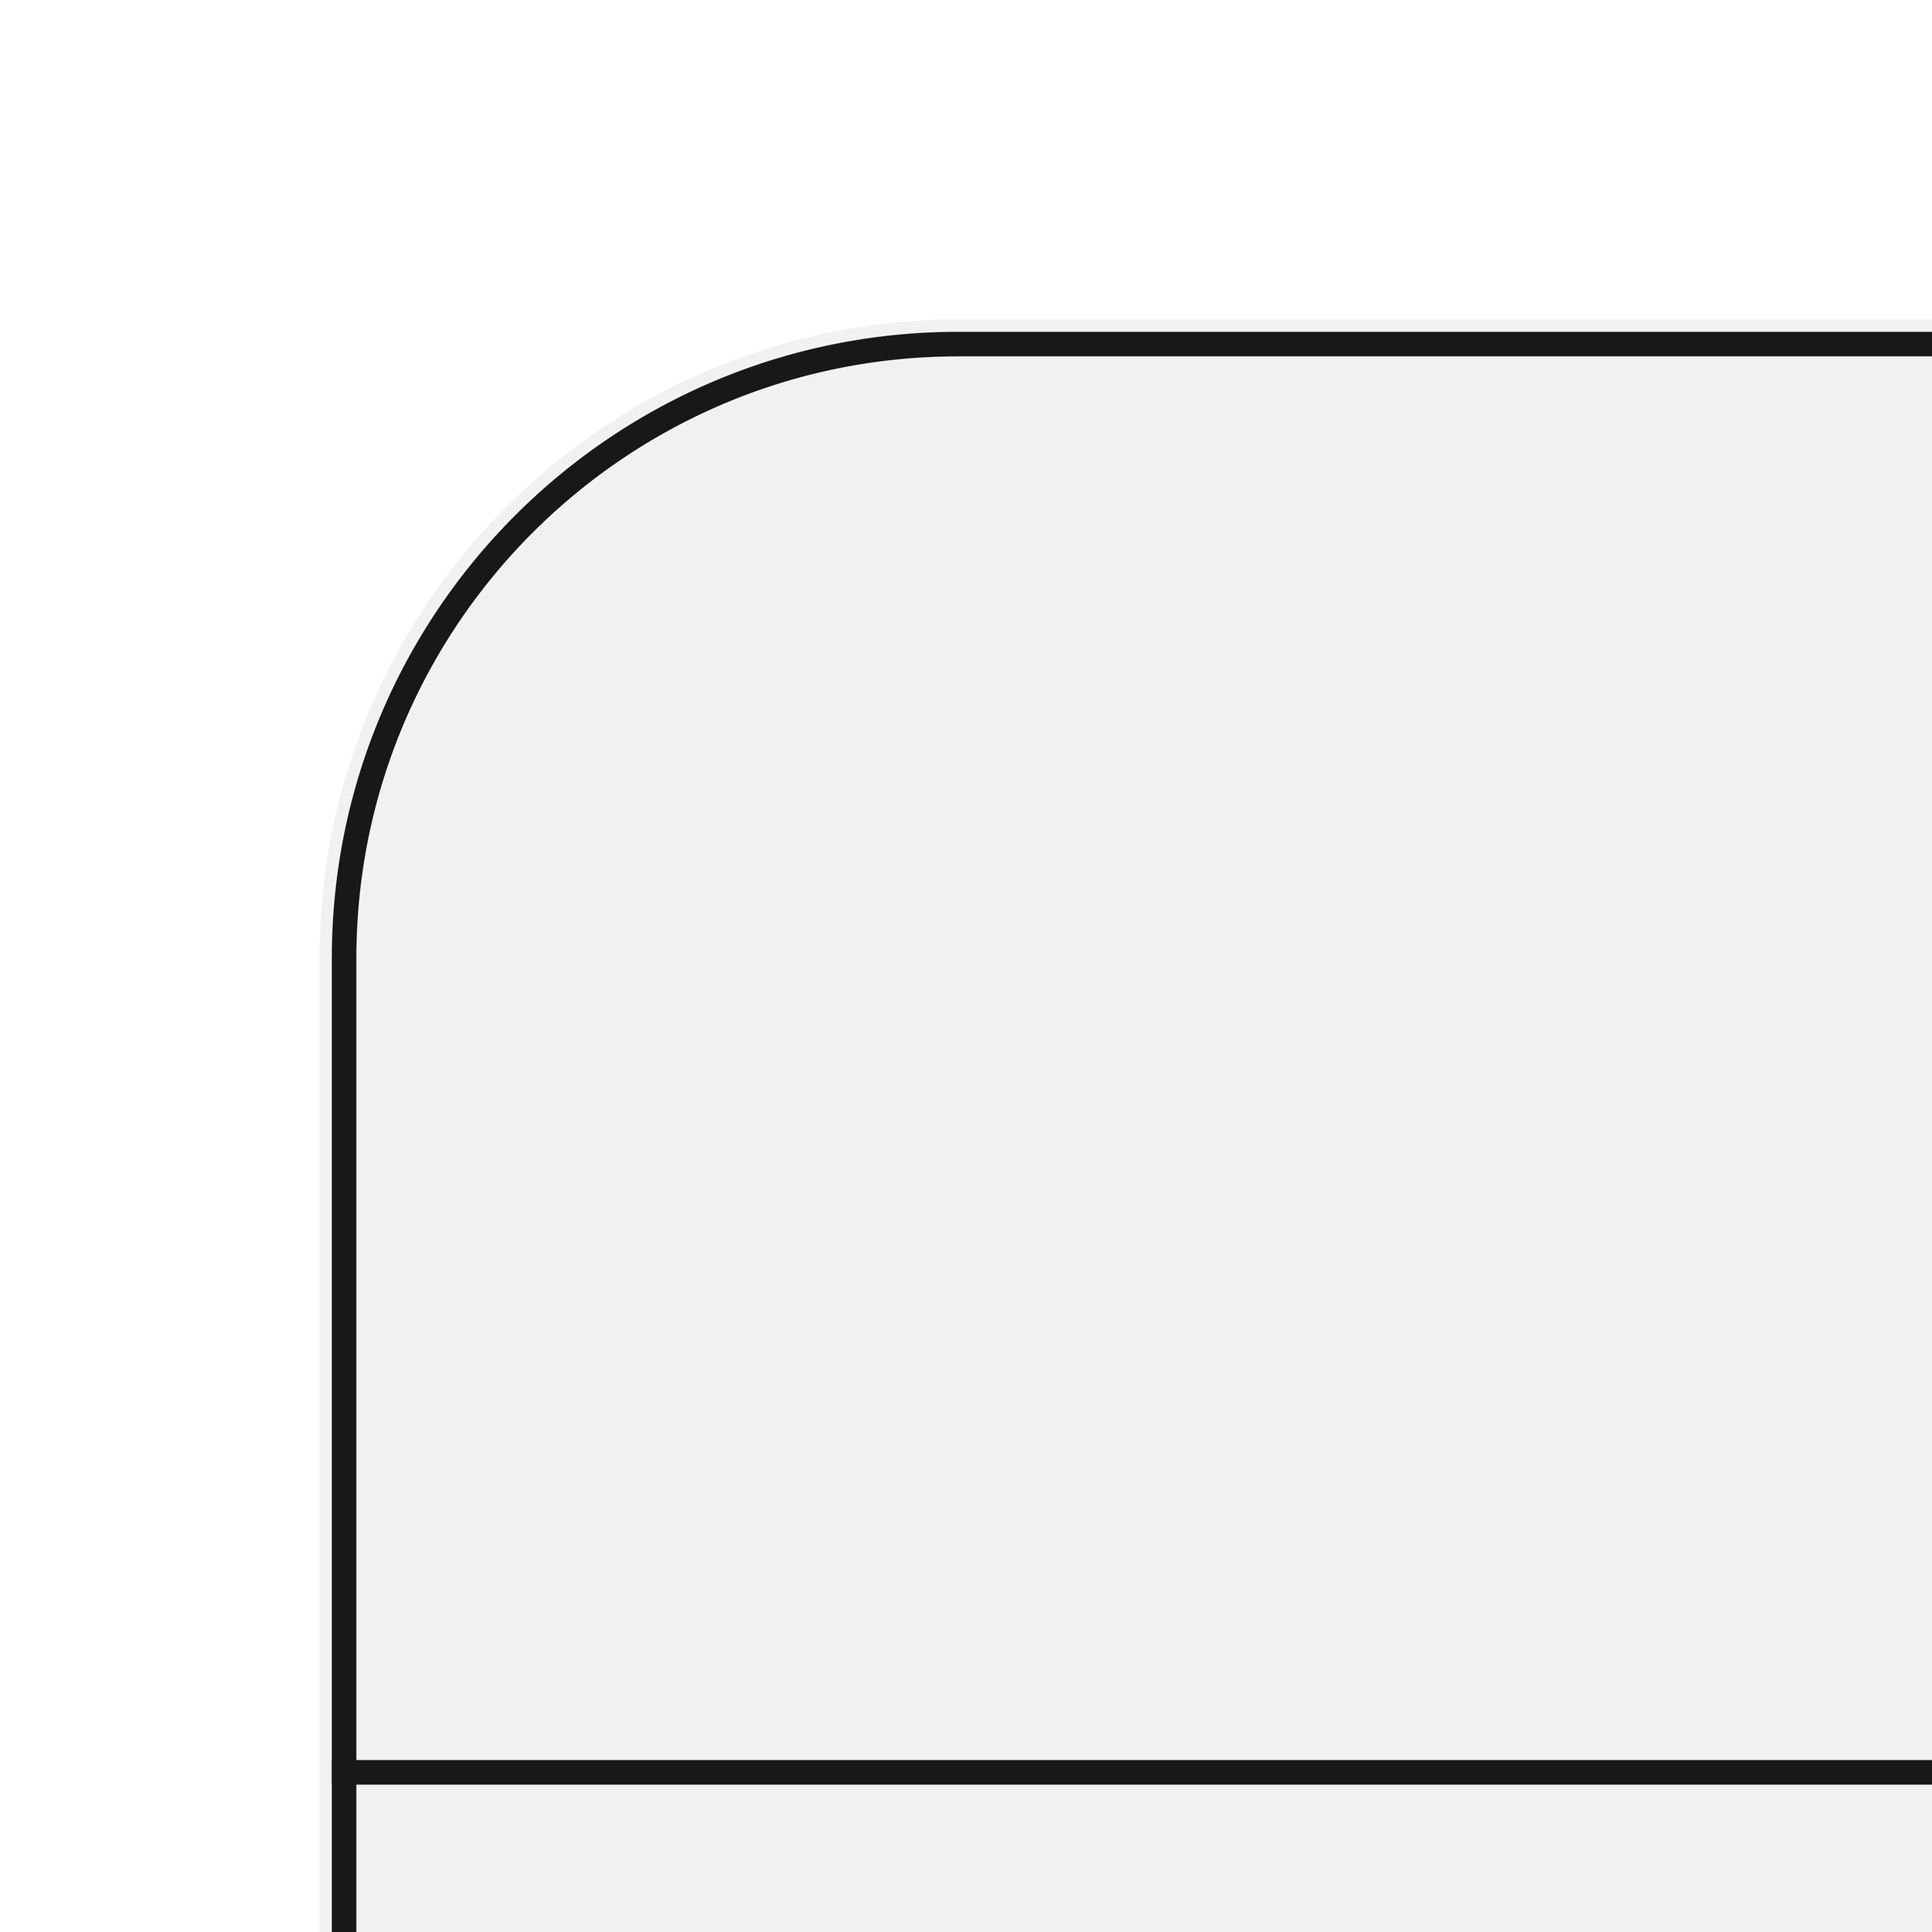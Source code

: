 @startuml
skinparam SequenceMessageAlignment center
skinparam SequenceReferenceAlignment center
skinparam classFontSize 20
skinparam Dpi 10000
' skinparam ClassFontName Helvetica

' PowerOff: VPMIC, VIO, VTECDRV, VLASER OFF

' PowerOff --> Reset : PowerOnS True
' Reset --> PowerOff : PowerOnS False
' Reset: VPMIC, VIO, VTECDRV ON; VLASER OFF
' Reset: ∀ tiles to be held in Reset

' Reset --> ModuleLowPwr: ResetS False
' ModuleLowPwr: VPMIC, VIO, VTECDRV ON, VLASER OFF
' ModuleLowPwr: ∀ tiles to be released from Reset

' ModuleLowPwr --> Reset: ResetS True

' ' Reset --> ModuleSelfTest: ResetS False
' ' ModuleSelfTest --> Reset: ResetS True

' ModuleLowPwr --> ModuleSelfTest: ModuleSelfTestS True
' ModuleSelfTest --> ModuleLowPwr: ModuleSelfTestS False


' ModuleSelfTest: VPMIC, VIO, VTECDRV ON, VLASER at V_LASER_pkg V
' ModuleSelfTest: \nFW Communication Tests
' ModuleSelfTest: \nFW Tests around LD-DAC, VOA-DAC, LD-TEC, MUX-TEC

' ModuleReady --> ModuleSelfTest: ModuleSelfTestS True
' ModuleSelfTest --> ModuleReady: ModuleSelfTestS False

' ' ModuleLowPwr --> ModuleCalibrate: ModuleCalibrateS True
' ' ModuleCalibrate --> ModuleLowPwr: ModuleCalibrateS False

' ' Reset --> ModuleCalibrate: ResetS False
' ' ModuleSelfTest --> Reset: ResetS True

' ' ModuleCalibrate: VPMIC, VIO, VTECDRV ON, VLASER at 2.5 V
' ' ModuleCalibrate: \nFW Calibration for MUX-TEC, LD-TEC \n(Determine V_tec_mux, V_tec_laser, T_op_multi_ch)
' ' ModuleCalibrate: \nFW Calibration for LD-DAC and VOA-DAC \n(Detrmine I_laser and I_voa) 
' ' ModuleCalibrate: \nFW Calibration for V_LASER \n(Determine V_LASER_pkg)

' AnyState --> Reset: ResetS True
' AnyState: ∀ states ∈ \n{Poweroff, ModuleLowPwr, ModuleReady}

' ModuleLowPwr --> ModuleReady: LowPwrS False
' ModuleReady --> ModuleLowPwr: LowPwrS True

state ModuleReady {
            [*] --> AutoReduction: AutoReductionS True

            state AutoReduction {
              AutoReduction: VPMIC, VIO, VTECDRV ON, VLASER at V_LASER_pkg V\nLD-TEC locked at T_op_multi_ch C, MUX-TEC locked at 50 C and dither mode OFF ∀ tiles
              state LaserSafety {
                LaserSafety: LD-DAC at 40 mA, 
                LaserSafety: VOA-DAC at 0 mA \n∀ tile in the package
              }

              state HandShake {
                HandShake: LD-DAC at 150 mA,
                HandShake: VOA-DAC at 20 mA \n∀ tile in the package
              }
              
              LaserSafety -> HandShake: HandShakeS True
              HandShake -> LaserSafety
            }

            AutoReduction --> Mission: AutoReductionS False

            Mission --> AutoReduction: AutoReductionS True
            Mission: VPMIC, VIO, VTECDRV ON, VLASER at V_LASER_pkg V\nLD-TEC locked at T_op_multi_ch C, MUX-TEC locked at 50 C and dither mode ON ∀ tiles
            Mission: ∀ LD-DAC at I_laser and VOA-DAC at I_voa mA

            state TileAutoReduction {  
             TileAutoReduction: VPMIC, VIO, VTECDRV ON, VLASER at V_LASER_pkg V\nLD-TEC locked at T_op_multi_ch C, MUX-TEC locked at 50 C and dither mode OFF
             state TileLaserSafety {
                TileLaserSafety: LD-DAC at 40 mA
                TileLaserSafety: VOA-DAC at 0 mA
              }

              state TileHandShake {
                TileHandShake: LD-DAC at 150 mA
                TileHandShake: VOA-DAC at 20 mA
              }
              
              TileLaserSafety -> TileHandShake: TileHandShakeS True
              TileHandShake -> TileLaserSafety
            }

            Mission --> TileAutoReduction: TileAutoReductionS True
            TileAutoReduction --> Mission: TileAutoReductionS False

            Mission --> TileReset: TileResetS True
            TileReset --> Mission: TileResetS False

            TileAutoReduction --> TileReset: TileResetS True
            TileReset --> TileAutoReduction: TileResetS False

            state TileReset {
              TileReset: VPMIC, VIO, VTECDRV ON, VLASER at V_LASER_pkg V\nLD-TEC and MUX-TEC unlocked
              TileReset: ∀ tiles to be held in Reset
            }

            ModuleReady: V_LASER_tile, V_LASER_pkg, V_tec_mux, V_tec_laser, I_laser, I_voa & T_op_multi_ch: \ncalibration setpoints from manufacturing tests.
            ModuleReady: \nV_LASER_pkg: stored in EEPROM on SEARRAY Connector Board.
            ModuleReady: \nRemaining calibration points will stored in Pikeriver's Flash (Tile) and EEPROM (SEARRAY Connector Board).\n(FW-team to confirm in duplicating the data)
}



@enduml